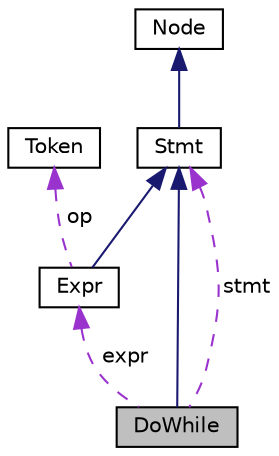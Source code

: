 digraph "DoWhile"
{
  edge [fontname="Helvetica",fontsize="10",labelfontname="Helvetica",labelfontsize="10"];
  node [fontname="Helvetica",fontsize="10",shape=record];
  Node3 [label="DoWhile",height=0.2,width=0.4,color="black", fillcolor="grey75", style="filled", fontcolor="black"];
  Node4 -> Node3 [dir="back",color="midnightblue",fontsize="10",style="solid",fontname="Helvetica"];
  Node4 [label="Stmt",height=0.2,width=0.4,color="black", fillcolor="white", style="filled",URL="$class_stmt.html",tooltip="Stmt类 "];
  Node5 -> Node4 [dir="back",color="midnightblue",fontsize="10",style="solid",fontname="Helvetica"];
  Node5 [label="Node",height=0.2,width=0.4,color="black", fillcolor="white", style="filled",URL="$class_node.html",tooltip="Node类 "];
  Node6 -> Node3 [dir="back",color="darkorchid3",fontsize="10",style="dashed",label=" expr" ,fontname="Helvetica"];
  Node6 [label="Expr",height=0.2,width=0.4,color="black", fillcolor="white", style="filled",URL="$class_expr.html",tooltip="运算表达式类 "];
  Node4 -> Node6 [dir="back",color="midnightblue",fontsize="10",style="solid",fontname="Helvetica"];
  Node7 -> Node6 [dir="back",color="darkorchid3",fontsize="10",style="dashed",label=" op" ,fontname="Helvetica"];
  Node7 [label="Token",height=0.2,width=0.4,color="black", fillcolor="white", style="filled",URL="$class_token.html",tooltip="token类 "];
  Node4 -> Node3 [dir="back",color="darkorchid3",fontsize="10",style="dashed",label=" stmt" ,fontname="Helvetica"];
}
